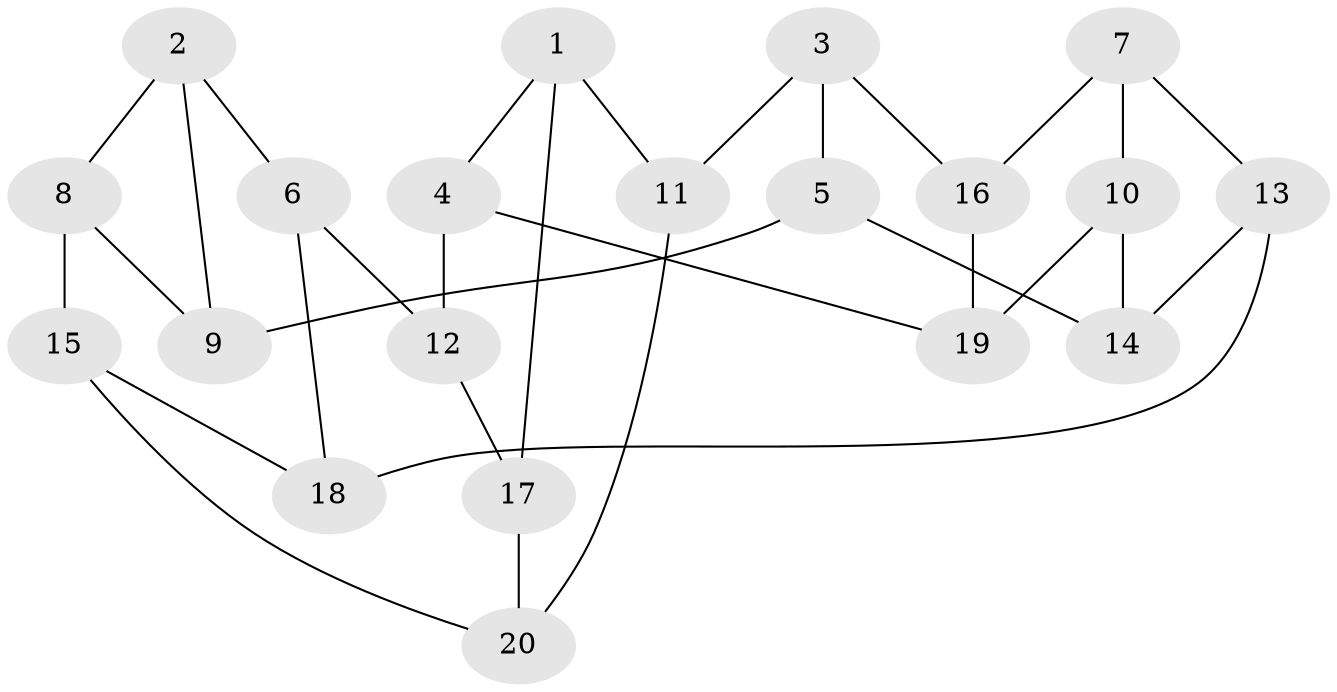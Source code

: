 // Generated by graph-tools (version 1.1) at 2025/46/02/15/25 05:46:28]
// undirected, 20 vertices, 30 edges
graph export_dot {
graph [start="1"]
  node [color=gray90,style=filled];
  1;
  2;
  3;
  4;
  5;
  6;
  7;
  8;
  9;
  10;
  11;
  12;
  13;
  14;
  15;
  16;
  17;
  18;
  19;
  20;
  1 -- 17;
  1 -- 11;
  1 -- 4;
  2 -- 8;
  2 -- 9;
  2 -- 6;
  3 -- 5;
  3 -- 16;
  3 -- 11;
  4 -- 19;
  4 -- 12;
  5 -- 14;
  5 -- 9;
  6 -- 18;
  6 -- 12;
  7 -- 10;
  7 -- 13;
  7 -- 16;
  8 -- 9;
  8 -- 15;
  10 -- 19;
  10 -- 14;
  11 -- 20;
  12 -- 17;
  13 -- 14;
  13 -- 18;
  15 -- 20;
  15 -- 18;
  16 -- 19;
  17 -- 20;
}
